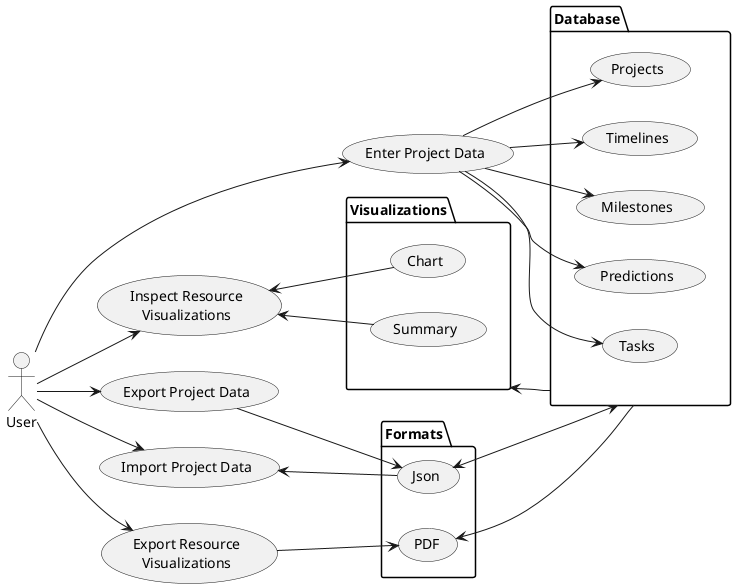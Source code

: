 @startuml

left to right direction

actor User as U

package Database {
	usecase "Projects" as DbProject
	usecase "Timelines" as DbTimeline
	usecase "Milestones" as DbMilestone
	usecase "Predictions" as DbAllocation
	usecase "Tasks" as DbTask
}

package Visualizations {
	usecase "Chart" as VisChart
	usecase "Summary" as VisSummary
}

package Formats {
	usecase "Json" as ExJson
	usecase "PDF" as ExPdf
}

usecase "Enter Project Data" as Modify
usecase "Inspect Resource\nVisualizations" as Inspect
usecase "Export Project Data" as Save
usecase "Import Project Data" as Load
usecase "Export Resource\nVisualizations" as Export

U --> Modify
Modify --> DbProject
Modify --> DbTimeline
Modify --> DbMilestone
Modify --> DbAllocation
Modify --> DbTask

U --> Inspect
Inspect <-- VisChart
Inspect <-- VisSummary

U --> Save
Save --> ExJson

U --> Load
Load <-- ExJson

U --> Export
Export --> ExPdf

Database -up-> Visualizations
Database <--> ExJson
Database -up-> ExPdf

@enduml